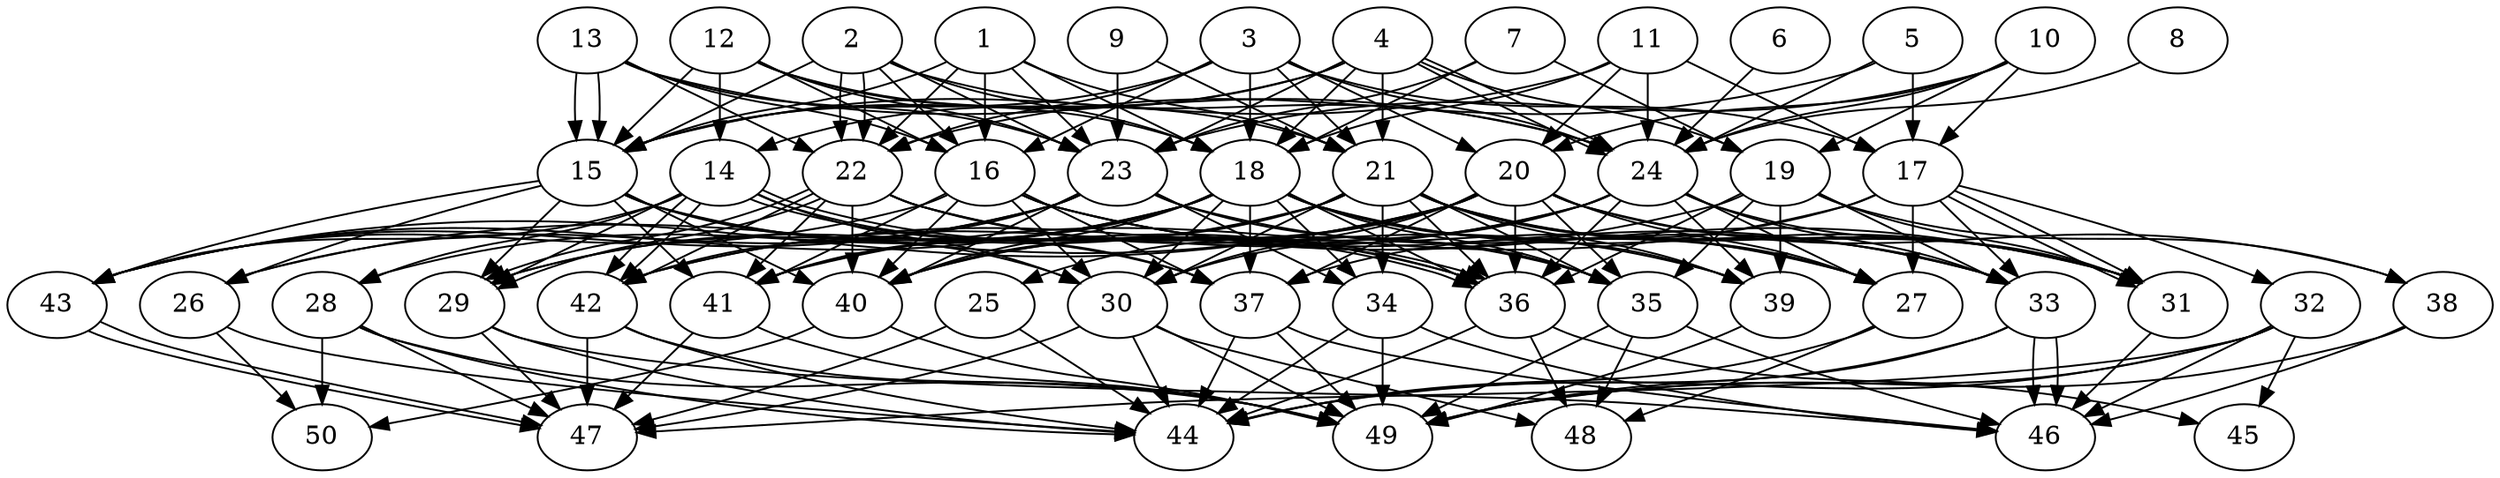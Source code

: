 // DAG automatically generated by daggen at Thu Oct  3 14:07:58 2019
// ./daggen --dot -n 50 --ccr 0.3 --fat 0.7 --regular 0.7 --density 0.9 --mindata 5242880 --maxdata 52428800 
digraph G {
  1 [size="158057813", alpha="0.16", expect_size="47417344"] 
  1 -> 15 [size ="47417344"]
  1 -> 16 [size ="47417344"]
  1 -> 18 [size ="47417344"]
  1 -> 21 [size ="47417344"]
  1 -> 22 [size ="47417344"]
  1 -> 23 [size ="47417344"]
  2 [size="19575467", alpha="0.06", expect_size="5872640"] 
  2 -> 15 [size ="5872640"]
  2 -> 16 [size ="5872640"]
  2 -> 18 [size ="5872640"]
  2 -> 22 [size ="5872640"]
  2 -> 22 [size ="5872640"]
  2 -> 23 [size ="5872640"]
  2 -> 24 [size ="5872640"]
  3 [size="67133440", alpha="0.10", expect_size="20140032"] 
  3 -> 15 [size ="20140032"]
  3 -> 16 [size ="20140032"]
  3 -> 17 [size ="20140032"]
  3 -> 18 [size ="20140032"]
  3 -> 20 [size ="20140032"]
  3 -> 21 [size ="20140032"]
  3 -> 22 [size ="20140032"]
  3 -> 24 [size ="20140032"]
  4 [size="28214613", alpha="0.15", expect_size="8464384"] 
  4 -> 14 [size ="8464384"]
  4 -> 15 [size ="8464384"]
  4 -> 18 [size ="8464384"]
  4 -> 19 [size ="8464384"]
  4 -> 21 [size ="8464384"]
  4 -> 23 [size ="8464384"]
  4 -> 24 [size ="8464384"]
  4 -> 24 [size ="8464384"]
  5 [size="93480960", alpha="0.17", expect_size="28044288"] 
  5 -> 17 [size ="28044288"]
  5 -> 22 [size ="28044288"]
  5 -> 24 [size ="28044288"]
  6 [size="130126507", alpha="0.19", expect_size="39037952"] 
  6 -> 24 [size ="39037952"]
  7 [size="35314347", alpha="0.04", expect_size="10594304"] 
  7 -> 18 [size ="10594304"]
  7 -> 19 [size ="10594304"]
  7 -> 23 [size ="10594304"]
  8 [size="125119147", alpha="0.00", expect_size="37535744"] 
  8 -> 24 [size ="37535744"]
  9 [size="36877653", alpha="0.08", expect_size="11063296"] 
  9 -> 21 [size ="11063296"]
  9 -> 23 [size ="11063296"]
  10 [size="92330667", alpha="0.08", expect_size="27699200"] 
  10 -> 17 [size ="27699200"]
  10 -> 19 [size ="27699200"]
  10 -> 20 [size ="27699200"]
  10 -> 23 [size ="27699200"]
  10 -> 24 [size ="27699200"]
  11 [size="154368000", alpha="0.14", expect_size="46310400"] 
  11 -> 15 [size ="46310400"]
  11 -> 17 [size ="46310400"]
  11 -> 18 [size ="46310400"]
  11 -> 20 [size ="46310400"]
  11 -> 24 [size ="46310400"]
  12 [size="121303040", alpha="0.14", expect_size="36390912"] 
  12 -> 14 [size ="36390912"]
  12 -> 15 [size ="36390912"]
  12 -> 16 [size ="36390912"]
  12 -> 18 [size ="36390912"]
  12 -> 21 [size ="36390912"]
  12 -> 23 [size ="36390912"]
  13 [size="171072853", alpha="0.11", expect_size="51321856"] 
  13 -> 15 [size ="51321856"]
  13 -> 15 [size ="51321856"]
  13 -> 16 [size ="51321856"]
  13 -> 22 [size ="51321856"]
  13 -> 23 [size ="51321856"]
  13 -> 24 [size ="51321856"]
  14 [size="94242133", alpha="0.11", expect_size="28272640"] 
  14 -> 28 [size ="28272640"]
  14 -> 29 [size ="28272640"]
  14 -> 30 [size ="28272640"]
  14 -> 36 [size ="28272640"]
  14 -> 36 [size ="28272640"]
  14 -> 37 [size ="28272640"]
  14 -> 42 [size ="28272640"]
  14 -> 42 [size ="28272640"]
  14 -> 43 [size ="28272640"]
  15 [size="58149547", alpha="0.07", expect_size="17444864"] 
  15 -> 26 [size ="17444864"]
  15 -> 29 [size ="17444864"]
  15 -> 30 [size ="17444864"]
  15 -> 36 [size ="17444864"]
  15 -> 37 [size ="17444864"]
  15 -> 40 [size ="17444864"]
  15 -> 41 [size ="17444864"]
  15 -> 43 [size ="17444864"]
  16 [size="35246080", alpha="0.06", expect_size="10573824"] 
  16 -> 27 [size ="10573824"]
  16 -> 30 [size ="10573824"]
  16 -> 31 [size ="10573824"]
  16 -> 33 [size ="10573824"]
  16 -> 37 [size ="10573824"]
  16 -> 40 [size ="10573824"]
  16 -> 41 [size ="10573824"]
  16 -> 43 [size ="10573824"]
  17 [size="24309760", alpha="0.04", expect_size="7292928"] 
  17 -> 27 [size ="7292928"]
  17 -> 31 [size ="7292928"]
  17 -> 31 [size ="7292928"]
  17 -> 32 [size ="7292928"]
  17 -> 33 [size ="7292928"]
  17 -> 37 [size ="7292928"]
  17 -> 41 [size ="7292928"]
  18 [size="58262187", alpha="0.08", expect_size="17478656"] 
  18 -> 27 [size ="17478656"]
  18 -> 28 [size ="17478656"]
  18 -> 29 [size ="17478656"]
  18 -> 30 [size ="17478656"]
  18 -> 31 [size ="17478656"]
  18 -> 34 [size ="17478656"]
  18 -> 35 [size ="17478656"]
  18 -> 36 [size ="17478656"]
  18 -> 37 [size ="17478656"]
  18 -> 39 [size ="17478656"]
  18 -> 40 [size ="17478656"]
  18 -> 41 [size ="17478656"]
  18 -> 43 [size ="17478656"]
  19 [size="62050987", alpha="0.13", expect_size="18615296"] 
  19 -> 31 [size ="18615296"]
  19 -> 33 [size ="18615296"]
  19 -> 35 [size ="18615296"]
  19 -> 36 [size ="18615296"]
  19 -> 38 [size ="18615296"]
  19 -> 39 [size ="18615296"]
  19 -> 42 [size ="18615296"]
  20 [size="127150080", alpha="0.19", expect_size="38145024"] 
  20 -> 25 [size ="38145024"]
  20 -> 26 [size ="38145024"]
  20 -> 27 [size ="38145024"]
  20 -> 30 [size ="38145024"]
  20 -> 31 [size ="38145024"]
  20 -> 35 [size ="38145024"]
  20 -> 36 [size ="38145024"]
  20 -> 37 [size ="38145024"]
  20 -> 38 [size ="38145024"]
  20 -> 40 [size ="38145024"]
  20 -> 43 [size ="38145024"]
  21 [size="34874027", alpha="0.03", expect_size="10462208"] 
  21 -> 27 [size ="10462208"]
  21 -> 29 [size ="10462208"]
  21 -> 30 [size ="10462208"]
  21 -> 31 [size ="10462208"]
  21 -> 33 [size ="10462208"]
  21 -> 34 [size ="10462208"]
  21 -> 35 [size ="10462208"]
  21 -> 36 [size ="10462208"]
  21 -> 39 [size ="10462208"]
  21 -> 40 [size ="10462208"]
  21 -> 41 [size ="10462208"]
  22 [size="143329280", alpha="0.07", expect_size="42998784"] 
  22 -> 29 [size ="42998784"]
  22 -> 29 [size ="42998784"]
  22 -> 35 [size ="42998784"]
  22 -> 36 [size ="42998784"]
  22 -> 39 [size ="42998784"]
  22 -> 40 [size ="42998784"]
  22 -> 41 [size ="42998784"]
  22 -> 42 [size ="42998784"]
  23 [size="99024213", alpha="0.18", expect_size="29707264"] 
  23 -> 26 [size ="29707264"]
  23 -> 33 [size ="29707264"]
  23 -> 34 [size ="29707264"]
  23 -> 35 [size ="29707264"]
  23 -> 40 [size ="29707264"]
  23 -> 42 [size ="29707264"]
  23 -> 43 [size ="29707264"]
  24 [size="31993173", alpha="0.10", expect_size="9597952"] 
  24 -> 27 [size ="9597952"]
  24 -> 30 [size ="9597952"]
  24 -> 31 [size ="9597952"]
  24 -> 33 [size ="9597952"]
  24 -> 36 [size ="9597952"]
  24 -> 39 [size ="9597952"]
  24 -> 40 [size ="9597952"]
  24 -> 42 [size ="9597952"]
  25 [size="114667520", alpha="0.12", expect_size="34400256"] 
  25 -> 44 [size ="34400256"]
  25 -> 47 [size ="34400256"]
  26 [size="172110507", alpha="0.08", expect_size="51633152"] 
  26 -> 44 [size ="51633152"]
  26 -> 50 [size ="51633152"]
  27 [size="63337813", alpha="0.06", expect_size="19001344"] 
  27 -> 44 [size ="19001344"]
  27 -> 48 [size ="19001344"]
  28 [size="91665067", alpha="0.18", expect_size="27499520"] 
  28 -> 44 [size ="27499520"]
  28 -> 47 [size ="27499520"]
  28 -> 49 [size ="27499520"]
  28 -> 50 [size ="27499520"]
  29 [size="155746987", alpha="0.13", expect_size="46724096"] 
  29 -> 44 [size ="46724096"]
  29 -> 46 [size ="46724096"]
  29 -> 47 [size ="46724096"]
  30 [size="97880747", alpha="0.17", expect_size="29364224"] 
  30 -> 44 [size ="29364224"]
  30 -> 47 [size ="29364224"]
  30 -> 48 [size ="29364224"]
  30 -> 49 [size ="29364224"]
  31 [size="88968533", alpha="0.18", expect_size="26690560"] 
  31 -> 46 [size ="26690560"]
  32 [size="112308907", alpha="0.13", expect_size="33692672"] 
  32 -> 44 [size ="33692672"]
  32 -> 45 [size ="33692672"]
  32 -> 46 [size ="33692672"]
  32 -> 47 [size ="33692672"]
  32 -> 49 [size ="33692672"]
  33 [size="170001067", alpha="0.07", expect_size="51000320"] 
  33 -> 44 [size ="51000320"]
  33 -> 46 [size ="51000320"]
  33 -> 46 [size ="51000320"]
  33 -> 49 [size ="51000320"]
  34 [size="154419200", alpha="0.11", expect_size="46325760"] 
  34 -> 44 [size ="46325760"]
  34 -> 46 [size ="46325760"]
  34 -> 49 [size ="46325760"]
  35 [size="76305067", alpha="0.20", expect_size="22891520"] 
  35 -> 46 [size ="22891520"]
  35 -> 48 [size ="22891520"]
  35 -> 49 [size ="22891520"]
  36 [size="168949760", alpha="0.11", expect_size="50684928"] 
  36 -> 44 [size ="50684928"]
  36 -> 45 [size ="50684928"]
  36 -> 48 [size ="50684928"]
  37 [size="73147733", alpha="0.03", expect_size="21944320"] 
  37 -> 44 [size ="21944320"]
  37 -> 46 [size ="21944320"]
  37 -> 49 [size ="21944320"]
  38 [size="121306453", alpha="0.00", expect_size="36391936"] 
  38 -> 46 [size ="36391936"]
  38 -> 49 [size ="36391936"]
  39 [size="106506240", alpha="0.03", expect_size="31951872"] 
  39 -> 49 [size ="31951872"]
  40 [size="48141653", alpha="0.00", expect_size="14442496"] 
  40 -> 49 [size ="14442496"]
  40 -> 50 [size ="14442496"]
  41 [size="21077333", alpha="0.20", expect_size="6323200"] 
  41 -> 47 [size ="6323200"]
  41 -> 49 [size ="6323200"]
  42 [size="162201600", alpha="0.15", expect_size="48660480"] 
  42 -> 44 [size ="48660480"]
  42 -> 47 [size ="48660480"]
  42 -> 49 [size ="48660480"]
  43 [size="103488853", alpha="0.00", expect_size="31046656"] 
  43 -> 47 [size ="31046656"]
  43 -> 47 [size ="31046656"]
  44 [size="155818667", alpha="0.08", expect_size="46745600"] 
  45 [size="81387520", alpha="0.08", expect_size="24416256"] 
  46 [size="78155093", alpha="0.07", expect_size="23446528"] 
  47 [size="163891200", alpha="0.12", expect_size="49167360"] 
  48 [size="30859947", alpha="0.07", expect_size="9257984"] 
  49 [size="34420053", alpha="0.19", expect_size="10326016"] 
  50 [size="61863253", alpha="0.02", expect_size="18558976"] 
}
